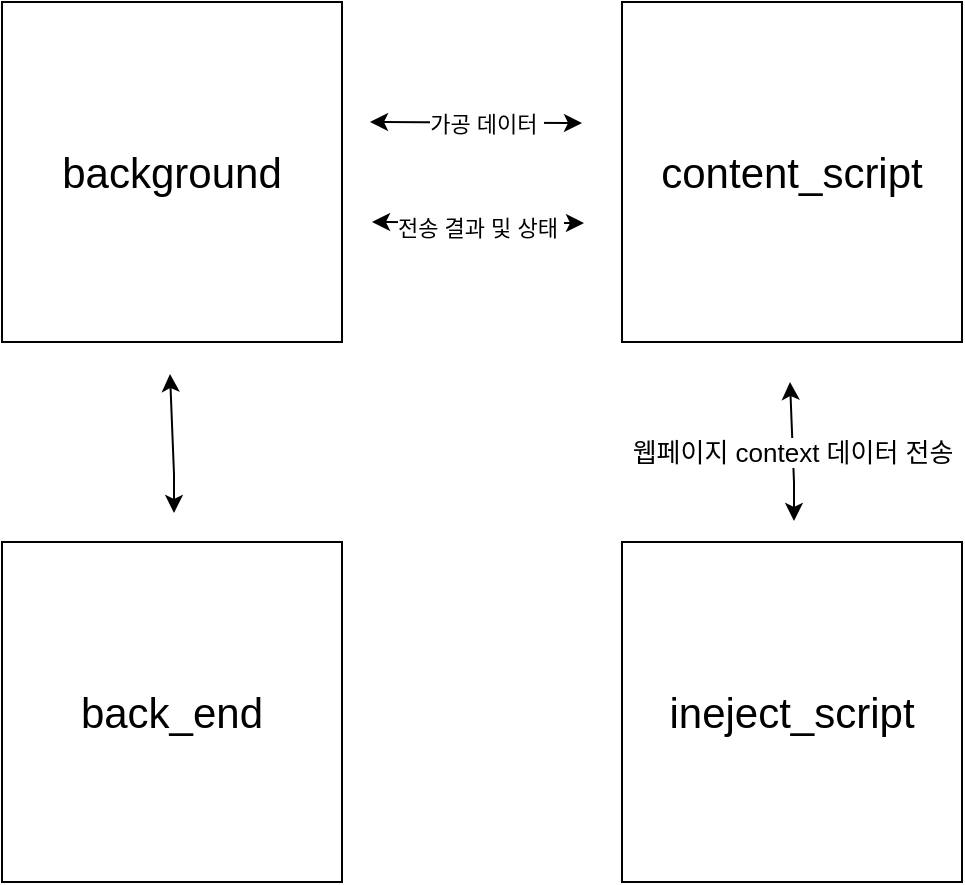 <mxfile version="22.1.0" type="github">
  <diagram id="C5RBs43oDa-KdzZeNtuy" name="Page-1">
    <mxGraphModel dx="969" dy="765" grid="1" gridSize="10" guides="1" tooltips="1" connect="1" arrows="1" fold="1" page="1" pageScale="1" pageWidth="827" pageHeight="1169" math="0" shadow="0">
      <root>
        <mxCell id="WIyWlLk6GJQsqaUBKTNV-0" />
        <mxCell id="WIyWlLk6GJQsqaUBKTNV-1" parent="WIyWlLk6GJQsqaUBKTNV-0" />
        <mxCell id="-MvyKmHyonaJJNELoexQ-0" value="&lt;font style=&quot;font-size: 21px;&quot;&gt;background&lt;/font&gt;" style="whiteSpace=wrap;html=1;aspect=fixed;" vertex="1" parent="WIyWlLk6GJQsqaUBKTNV-1">
          <mxGeometry x="70" y="170" width="170" height="170" as="geometry" />
        </mxCell>
        <mxCell id="-MvyKmHyonaJJNELoexQ-1" value="&lt;font style=&quot;font-size: 21px;&quot;&gt;content_script&lt;/font&gt;" style="whiteSpace=wrap;html=1;aspect=fixed;" vertex="1" parent="WIyWlLk6GJQsqaUBKTNV-1">
          <mxGeometry x="380" y="170" width="170" height="170" as="geometry" />
        </mxCell>
        <mxCell id="-MvyKmHyonaJJNELoexQ-2" value="&lt;span style=&quot;font-size: 21px;&quot;&gt;ineject_script&lt;/span&gt;" style="whiteSpace=wrap;html=1;aspect=fixed;" vertex="1" parent="WIyWlLk6GJQsqaUBKTNV-1">
          <mxGeometry x="380" y="440" width="170" height="170" as="geometry" />
        </mxCell>
        <mxCell id="-MvyKmHyonaJJNELoexQ-3" value="&lt;font style=&quot;font-size: 21px;&quot;&gt;back_end&lt;/font&gt;" style="whiteSpace=wrap;html=1;aspect=fixed;" vertex="1" parent="WIyWlLk6GJQsqaUBKTNV-1">
          <mxGeometry x="70" y="440" width="170" height="170" as="geometry" />
        </mxCell>
        <mxCell id="-MvyKmHyonaJJNELoexQ-4" value="" style="endArrow=classic;startArrow=classic;html=1;rounded=0;" edge="1" parent="WIyWlLk6GJQsqaUBKTNV-1">
          <mxGeometry width="50" height="50" relative="1" as="geometry">
            <mxPoint x="254" y="230" as="sourcePoint" />
            <mxPoint x="360" y="230.5" as="targetPoint" />
          </mxGeometry>
        </mxCell>
        <mxCell id="-MvyKmHyonaJJNELoexQ-11" value="가공 데이터&amp;nbsp;" style="edgeLabel;html=1;align=center;verticalAlign=middle;resizable=0;points=[];" vertex="1" connectable="0" parent="-MvyKmHyonaJJNELoexQ-4">
          <mxGeometry x="0.094" relative="1" as="geometry">
            <mxPoint as="offset" />
          </mxGeometry>
        </mxCell>
        <mxCell id="-MvyKmHyonaJJNELoexQ-6" value="" style="endArrow=classic;startArrow=classic;html=1;rounded=0;" edge="1" parent="WIyWlLk6GJQsqaUBKTNV-1">
          <mxGeometry width="50" height="50" relative="1" as="geometry">
            <mxPoint x="156" y="425.5" as="sourcePoint" />
            <mxPoint x="154" y="356" as="targetPoint" />
            <Array as="points">
              <mxPoint x="156" y="406" />
            </Array>
          </mxGeometry>
        </mxCell>
        <mxCell id="-MvyKmHyonaJJNELoexQ-7" value="&lt;font style=&quot;font-size: 13px;&quot;&gt;웹페이지 context 데이터 전송&lt;/font&gt;" style="endArrow=classic;startArrow=classic;html=1;rounded=0;" edge="1" parent="WIyWlLk6GJQsqaUBKTNV-1">
          <mxGeometry width="50" height="50" relative="1" as="geometry">
            <mxPoint x="466" y="429.5" as="sourcePoint" />
            <mxPoint x="464" y="360" as="targetPoint" />
            <Array as="points">
              <mxPoint x="466" y="410" />
            </Array>
          </mxGeometry>
        </mxCell>
        <mxCell id="-MvyKmHyonaJJNELoexQ-9" value="" style="endArrow=classic;startArrow=classic;html=1;rounded=0;" edge="1" parent="WIyWlLk6GJQsqaUBKTNV-1">
          <mxGeometry width="50" height="50" relative="1" as="geometry">
            <mxPoint x="255" y="280" as="sourcePoint" />
            <mxPoint x="361" y="280.5" as="targetPoint" />
          </mxGeometry>
        </mxCell>
        <mxCell id="-MvyKmHyonaJJNELoexQ-16" value="전송 결과 및 상태&amp;nbsp;" style="edgeLabel;html=1;align=center;verticalAlign=middle;resizable=0;points=[];" vertex="1" connectable="0" parent="-MvyKmHyonaJJNELoexQ-9">
          <mxGeometry x="0.019" y="-2" relative="1" as="geometry">
            <mxPoint as="offset" />
          </mxGeometry>
        </mxCell>
      </root>
    </mxGraphModel>
  </diagram>
</mxfile>
